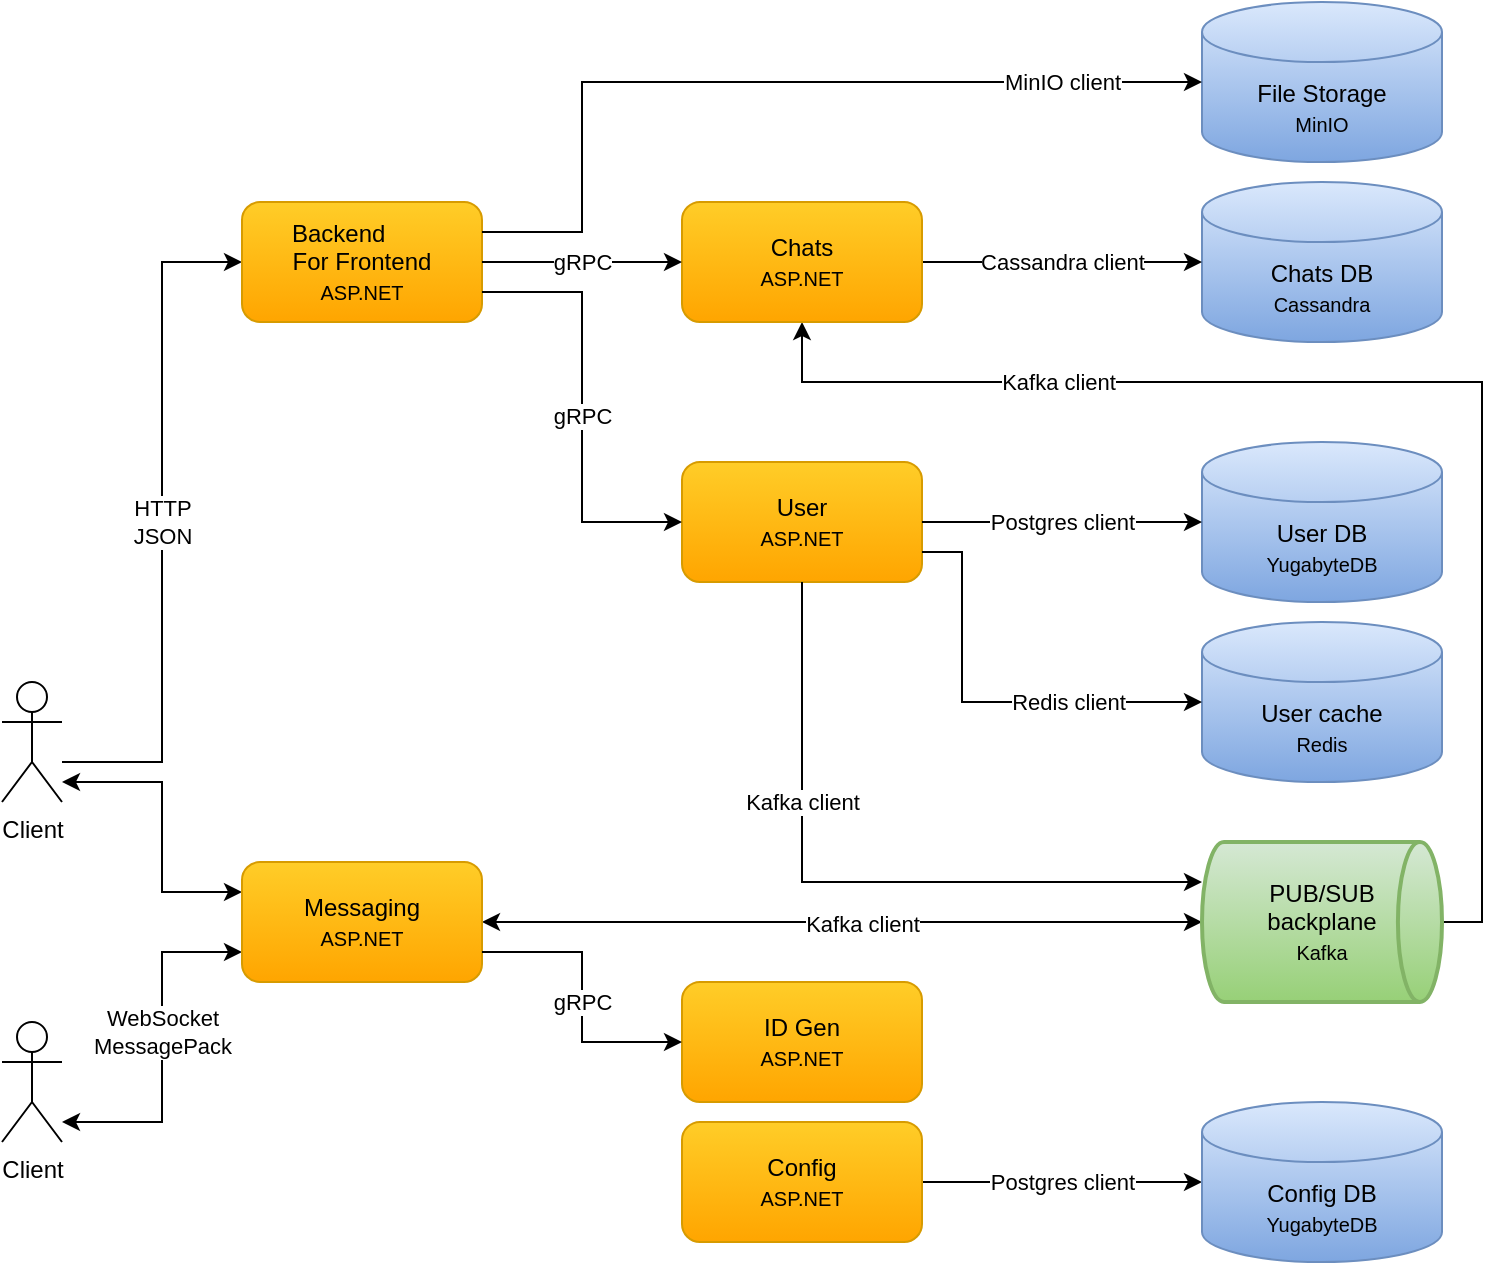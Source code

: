 <mxfile version="22.1.16" type="device">
  <diagram id="G4t1x3i_cumIOjZ8GDXV" name="Page-1">
    <mxGraphModel dx="2020" dy="1203" grid="1" gridSize="10" guides="1" tooltips="1" connect="1" arrows="1" fold="1" page="1" pageScale="1" pageWidth="850" pageHeight="1100" math="0" shadow="0">
      <root>
        <mxCell id="0" />
        <mxCell id="1" parent="0" />
        <mxCell id="9bIkWJb_8Kgto9eP_v_A-1" value="" style="edgeStyle=orthogonalEdgeStyle;rounded=0;orthogonalLoop=1;jettySize=auto;html=1;entryX=0;entryY=0.25;entryDx=0;entryDy=0;startArrow=classic;startFill=1;" parent="1" source="9bIkWJb_8Kgto9eP_v_A-3" target="9bIkWJb_8Kgto9eP_v_A-7" edge="1">
          <mxGeometry relative="1" as="geometry">
            <Array as="points">
              <mxPoint x="120" y="430" />
              <mxPoint x="120" y="485" />
            </Array>
          </mxGeometry>
        </mxCell>
        <mxCell id="9bIkWJb_8Kgto9eP_v_A-2" value="HTTP&lt;br style=&quot;border-color: var(--border-color);&quot;&gt;JSON" style="edgeStyle=orthogonalEdgeStyle;rounded=0;orthogonalLoop=1;jettySize=auto;html=1;entryX=0;entryY=0.5;entryDx=0;entryDy=0;" parent="1" source="9bIkWJb_8Kgto9eP_v_A-3" target="9bIkWJb_8Kgto9eP_v_A-18" edge="1">
          <mxGeometry relative="1" as="geometry">
            <Array as="points">
              <mxPoint x="120" y="420" />
              <mxPoint x="120" y="170" />
            </Array>
            <mxPoint as="offset" />
          </mxGeometry>
        </mxCell>
        <mxCell id="9bIkWJb_8Kgto9eP_v_A-3" value="Client" style="shape=umlActor;verticalLabelPosition=bottom;verticalAlign=top;html=1;outlineConnect=0;" parent="1" vertex="1">
          <mxGeometry x="40" y="380" width="30" height="60" as="geometry" />
        </mxCell>
        <mxCell id="9bIkWJb_8Kgto9eP_v_A-4" value="WebSocket&lt;br style=&quot;border-color: var(--border-color);&quot;&gt;MessagePack" style="edgeStyle=orthogonalEdgeStyle;rounded=0;orthogonalLoop=1;jettySize=auto;html=1;entryX=0;entryY=0.75;entryDx=0;entryDy=0;startArrow=classic;startFill=1;" parent="1" source="9bIkWJb_8Kgto9eP_v_A-5" target="9bIkWJb_8Kgto9eP_v_A-7" edge="1">
          <mxGeometry x="0.091" relative="1" as="geometry">
            <mxPoint as="offset" />
            <Array as="points">
              <mxPoint x="120" y="600" />
              <mxPoint x="120" y="515" />
            </Array>
          </mxGeometry>
        </mxCell>
        <mxCell id="9bIkWJb_8Kgto9eP_v_A-5" value="Client" style="shape=umlActor;verticalLabelPosition=bottom;verticalAlign=top;html=1;outlineConnect=0;" parent="1" vertex="1">
          <mxGeometry x="40" y="550" width="30" height="60" as="geometry" />
        </mxCell>
        <mxCell id="9bIkWJb_8Kgto9eP_v_A-6" value="&lt;span style=&quot;color: rgb(0, 0, 0); font-family: Helvetica; font-size: 11px; font-style: normal; font-variant-ligatures: normal; font-variant-caps: normal; font-weight: 400; letter-spacing: normal; orphans: 2; text-align: center; text-indent: 0px; text-transform: none; widows: 2; word-spacing: 0px; -webkit-text-stroke-width: 0px; background-color: rgb(255, 255, 255); text-decoration-thickness: initial; text-decoration-style: initial; text-decoration-color: initial; float: none; display: inline !important;&quot;&gt;Kafka client&lt;/span&gt;" style="rounded=0;orthogonalLoop=1;jettySize=auto;html=1;entryX=0;entryY=0.5;entryDx=0;entryDy=0;entryPerimeter=0;startArrow=classic;startFill=1;exitX=1;exitY=0.5;exitDx=0;exitDy=0;" parent="1" source="9bIkWJb_8Kgto9eP_v_A-7" target="9bIkWJb_8Kgto9eP_v_A-9" edge="1">
          <mxGeometry x="0.053" y="-1" relative="1" as="geometry">
            <mxPoint as="offset" />
          </mxGeometry>
        </mxCell>
        <mxCell id="9bIkWJb_8Kgto9eP_v_A-7" value="Messaging&lt;br style=&quot;border-color: var(--border-color);&quot;&gt;&lt;font style=&quot;border-color: var(--border-color); font-size: 10px;&quot;&gt;ASP.NET&lt;/font&gt;" style="rounded=1;whiteSpace=wrap;html=1;gradientColor=#ffa500;fillColor=#ffcd28;strokeColor=#d79b00;" parent="1" vertex="1">
          <mxGeometry x="160" y="470" width="120" height="60" as="geometry" />
        </mxCell>
        <mxCell id="9bIkWJb_8Kgto9eP_v_A-8" value="Kafka client" style="edgeStyle=orthogonalEdgeStyle;rounded=0;orthogonalLoop=1;jettySize=auto;html=1;entryX=0.5;entryY=1;entryDx=0;entryDy=0;exitX=1;exitY=0.5;exitDx=0;exitDy=0;exitPerimeter=0;" parent="1" source="9bIkWJb_8Kgto9eP_v_A-9" target="9bIkWJb_8Kgto9eP_v_A-15" edge="1">
          <mxGeometry x="0.522" relative="1" as="geometry">
            <mxPoint as="offset" />
            <Array as="points">
              <mxPoint x="780" y="500" />
              <mxPoint x="780" y="230" />
              <mxPoint x="440" y="230" />
            </Array>
            <mxPoint x="740" y="530" as="sourcePoint" />
          </mxGeometry>
        </mxCell>
        <mxCell id="9bIkWJb_8Kgto9eP_v_A-9" value="PUB/SUB&lt;br style=&quot;border-color: var(--border-color);&quot;&gt;backplane&lt;br style=&quot;border-color: var(--border-color);&quot;&gt;&lt;font style=&quot;border-color: var(--border-color); font-size: 10px;&quot;&gt;Kafka&lt;/font&gt;" style="strokeWidth=2;html=1;shape=mxgraph.flowchart.direct_data;whiteSpace=wrap;gradientColor=#97d077;fillColor=#d5e8d4;strokeColor=#82b366;" parent="1" vertex="1">
          <mxGeometry x="640" y="460" width="120" height="80" as="geometry" />
        </mxCell>
        <mxCell id="9bIkWJb_8Kgto9eP_v_A-10" value="Chats DB&lt;br style=&quot;border-color: var(--border-color);&quot;&gt;&lt;font style=&quot;border-color: var(--border-color); font-size: 10px;&quot;&gt;Cassandra&lt;/font&gt;" style="shape=cylinder3;whiteSpace=wrap;html=1;boundedLbl=1;backgroundOutline=1;size=15;gradientColor=#7ea6e0;fillColor=#dae8fc;strokeColor=#6c8ebf;" parent="1" vertex="1">
          <mxGeometry x="640" y="130" width="120" height="80" as="geometry" />
        </mxCell>
        <mxCell id="9bIkWJb_8Kgto9eP_v_A-11" value="&lt;span style=&quot;color: rgb(0, 0, 0); font-family: Helvetica; font-size: 11px; font-style: normal; font-variant-ligatures: normal; font-variant-caps: normal; font-weight: 400; letter-spacing: normal; orphans: 2; text-align: center; text-indent: 0px; text-transform: none; widows: 2; word-spacing: 0px; -webkit-text-stroke-width: 0px; background-color: rgb(255, 255, 255); text-decoration-thickness: initial; text-decoration-style: initial; text-decoration-color: initial; float: none; display: inline !important;&quot;&gt;Cassandra client&lt;/span&gt;" style="rounded=0;orthogonalLoop=1;jettySize=auto;html=1;entryX=0;entryY=0.5;entryDx=0;entryDy=0;entryPerimeter=0;startArrow=none;startFill=0;exitX=1;exitY=0.5;exitDx=0;exitDy=0;" parent="1" source="9bIkWJb_8Kgto9eP_v_A-15" target="9bIkWJb_8Kgto9eP_v_A-10" edge="1">
          <mxGeometry relative="1" as="geometry">
            <mxPoint x="370" y="345" as="sourcePoint" />
            <mxPoint x="600" y="490" as="targetPoint" />
            <mxPoint as="offset" />
            <Array as="points" />
          </mxGeometry>
        </mxCell>
        <mxCell id="9bIkWJb_8Kgto9eP_v_A-12" value="Postgres client" style="edgeStyle=orthogonalEdgeStyle;rounded=0;orthogonalLoop=1;jettySize=auto;html=1;entryX=0;entryY=0.5;entryDx=0;entryDy=0;entryPerimeter=0;exitX=1;exitY=0.5;exitDx=0;exitDy=0;" parent="1" source="9bIkWJb_8Kgto9eP_v_A-13" target="9bIkWJb_8Kgto9eP_v_A-14" edge="1">
          <mxGeometry relative="1" as="geometry" />
        </mxCell>
        <mxCell id="9bIkWJb_8Kgto9eP_v_A-13" value="Config&lt;br style=&quot;border-color: var(--border-color);&quot;&gt;&lt;font style=&quot;border-color: var(--border-color); font-size: 10px;&quot;&gt;ASP.NET&lt;/font&gt;" style="rounded=1;whiteSpace=wrap;html=1;gradientColor=#ffa500;fillColor=#ffcd28;strokeColor=#d79b00;" parent="1" vertex="1">
          <mxGeometry x="380" y="600" width="120" height="60" as="geometry" />
        </mxCell>
        <mxCell id="9bIkWJb_8Kgto9eP_v_A-14" value="Config DB&lt;br style=&quot;border-color: var(--border-color);&quot;&gt;&lt;span style=&quot;font-size: 10px;&quot;&gt;YugabyteDB&lt;/span&gt;" style="shape=cylinder3;whiteSpace=wrap;html=1;boundedLbl=1;backgroundOutline=1;size=15;gradientColor=#7ea6e0;fillColor=#dae8fc;strokeColor=#6c8ebf;" parent="1" vertex="1">
          <mxGeometry x="640" y="590" width="120" height="80" as="geometry" />
        </mxCell>
        <mxCell id="9bIkWJb_8Kgto9eP_v_A-15" value="Chats&lt;br style=&quot;border-color: var(--border-color);&quot;&gt;&lt;font style=&quot;border-color: var(--border-color); font-size: 10px;&quot;&gt;ASP.NET&lt;/font&gt;" style="rounded=1;whiteSpace=wrap;html=1;gradientColor=#ffa500;fillColor=#ffcd28;strokeColor=#d79b00;" parent="1" vertex="1">
          <mxGeometry x="380" y="140" width="120" height="60" as="geometry" />
        </mxCell>
        <mxCell id="9bIkWJb_8Kgto9eP_v_A-16" value="ID Gen&lt;br style=&quot;border-color: var(--border-color);&quot;&gt;&lt;font style=&quot;border-color: var(--border-color); font-size: 10px;&quot;&gt;ASP.NET&lt;/font&gt;" style="rounded=1;whiteSpace=wrap;html=1;gradientColor=#ffa500;fillColor=#ffcd28;strokeColor=#d79b00;" parent="1" vertex="1">
          <mxGeometry x="380" y="530" width="120" height="60" as="geometry" />
        </mxCell>
        <mxCell id="9bIkWJb_8Kgto9eP_v_A-17" value="gRPC" style="endArrow=classic;html=1;exitX=1;exitY=0.75;exitDx=0;exitDy=0;entryX=0;entryY=0.5;entryDx=0;entryDy=0;rounded=0;edgeStyle=orthogonalEdgeStyle;" parent="1" source="9bIkWJb_8Kgto9eP_v_A-7" target="9bIkWJb_8Kgto9eP_v_A-16" edge="1">
          <mxGeometry x="0.03" width="50" height="50" relative="1" as="geometry">
            <mxPoint x="530" y="315" as="sourcePoint" />
            <mxPoint x="290" y="505" as="targetPoint" />
            <mxPoint as="offset" />
          </mxGeometry>
        </mxCell>
        <mxCell id="9bIkWJb_8Kgto9eP_v_A-18" value="Backend&amp;nbsp; &amp;nbsp; &amp;nbsp; &amp;nbsp;&lt;br style=&quot;border-color: var(--border-color);&quot;&gt;For Frontend&lt;br style=&quot;border-color: var(--border-color);&quot;&gt;&lt;font style=&quot;border-color: var(--border-color); font-size: 10px;&quot;&gt;ASP.NET&lt;/font&gt;" style="rounded=1;whiteSpace=wrap;html=1;gradientColor=#ffa500;fillColor=#ffcd28;strokeColor=#d79b00;" parent="1" vertex="1">
          <mxGeometry x="160" y="140" width="120" height="60" as="geometry" />
        </mxCell>
        <mxCell id="9bIkWJb_8Kgto9eP_v_A-23" value="gRPC" style="endArrow=classic;html=1;exitX=1;exitY=0.5;exitDx=0;exitDy=0;entryX=0;entryY=0.5;entryDx=0;entryDy=0;rounded=0;edgeStyle=orthogonalEdgeStyle;" parent="1" source="9bIkWJb_8Kgto9eP_v_A-18" target="9bIkWJb_8Kgto9eP_v_A-15" edge="1">
          <mxGeometry width="50" height="50" relative="1" as="geometry">
            <mxPoint x="290" y="515" as="sourcePoint" />
            <mxPoint x="370" y="580" as="targetPoint" />
            <mxPoint as="offset" />
            <Array as="points">
              <mxPoint x="310" y="170" />
              <mxPoint x="310" y="170" />
            </Array>
          </mxGeometry>
        </mxCell>
        <mxCell id="9bIkWJb_8Kgto9eP_v_A-25" value="User&lt;br style=&quot;border-color: var(--border-color);&quot;&gt;&lt;font style=&quot;border-color: var(--border-color); font-size: 10px;&quot;&gt;ASP.NET&lt;/font&gt;" style="rounded=1;whiteSpace=wrap;html=1;gradientColor=#ffa500;fillColor=#ffcd28;strokeColor=#d79b00;" parent="1" vertex="1">
          <mxGeometry x="380" y="270" width="120" height="60" as="geometry" />
        </mxCell>
        <mxCell id="9bIkWJb_8Kgto9eP_v_A-26" value="User DB&lt;br style=&quot;border-color: var(--border-color);&quot;&gt;&lt;font style=&quot;border-color: var(--border-color); font-size: 10px;&quot;&gt;YugabyteDB&lt;/font&gt;" style="shape=cylinder3;whiteSpace=wrap;html=1;boundedLbl=1;backgroundOutline=1;size=15;gradientColor=#7ea6e0;fillColor=#dae8fc;strokeColor=#6c8ebf;" parent="1" vertex="1">
          <mxGeometry x="640" y="260" width="120" height="80" as="geometry" />
        </mxCell>
        <mxCell id="9bIkWJb_8Kgto9eP_v_A-27" value="&lt;font style=&quot;font-size: 11px&quot;&gt;Postgres client&lt;br&gt;&lt;/font&gt;" style="rounded=0;orthogonalLoop=1;jettySize=auto;html=1;entryX=0;entryY=0.5;entryDx=0;entryDy=0;entryPerimeter=0;startArrow=none;startFill=0;exitX=1;exitY=0.5;exitDx=0;exitDy=0;edgeStyle=orthogonalEdgeStyle;" parent="1" source="9bIkWJb_8Kgto9eP_v_A-25" target="9bIkWJb_8Kgto9eP_v_A-26" edge="1">
          <mxGeometry relative="1" as="geometry">
            <mxPoint x="500" y="130" as="sourcePoint" />
            <mxPoint x="570" y="180" as="targetPoint" />
            <mxPoint as="offset" />
          </mxGeometry>
        </mxCell>
        <mxCell id="9bIkWJb_8Kgto9eP_v_A-28" value="&lt;span style=&quot;color: rgb(0, 0, 0); font-family: Helvetica; font-size: 11px; font-style: normal; font-variant-ligatures: normal; font-variant-caps: normal; font-weight: 400; letter-spacing: normal; orphans: 2; text-align: center; text-indent: 0px; text-transform: none; widows: 2; word-spacing: 0px; -webkit-text-stroke-width: 0px; background-color: rgb(255, 255, 255); text-decoration-thickness: initial; text-decoration-style: initial; text-decoration-color: initial; float: none; display: inline !important;&quot;&gt;gRPC&lt;/span&gt;" style="endArrow=classic;html=1;entryX=0;entryY=0.5;entryDx=0;entryDy=0;exitX=1;exitY=0.75;exitDx=0;exitDy=0;rounded=0;edgeStyle=orthogonalEdgeStyle;" parent="1" source="9bIkWJb_8Kgto9eP_v_A-18" target="9bIkWJb_8Kgto9eP_v_A-25" edge="1">
          <mxGeometry x="0.035" width="50" height="50" relative="1" as="geometry">
            <mxPoint x="290" y="110" as="sourcePoint" />
            <mxPoint x="390" y="360" as="targetPoint" />
            <mxPoint as="offset" />
            <Array as="points">
              <mxPoint x="330" y="185" />
              <mxPoint x="330" y="300" />
            </Array>
          </mxGeometry>
        </mxCell>
        <mxCell id="9bIkWJb_8Kgto9eP_v_A-29" value="User cache&lt;br style=&quot;border-color: var(--border-color);&quot;&gt;&lt;font style=&quot;border-color: var(--border-color); font-size: 10px;&quot;&gt;Redis&lt;/font&gt;" style="shape=cylinder3;whiteSpace=wrap;html=1;boundedLbl=1;backgroundOutline=1;size=15;gradientColor=#7ea6e0;fillColor=#dae8fc;strokeColor=#6c8ebf;" parent="1" vertex="1">
          <mxGeometry x="640" y="350" width="120" height="80" as="geometry" />
        </mxCell>
        <mxCell id="9bIkWJb_8Kgto9eP_v_A-30" value="Redis client" style="rounded=0;orthogonalLoop=1;jettySize=auto;html=1;entryX=0;entryY=0.5;entryDx=0;entryDy=0;entryPerimeter=0;exitX=1;exitY=0.75;exitDx=0;exitDy=0;edgeStyle=orthogonalEdgeStyle;" parent="1" source="9bIkWJb_8Kgto9eP_v_A-25" target="9bIkWJb_8Kgto9eP_v_A-29" edge="1">
          <mxGeometry x="0.378" relative="1" as="geometry">
            <mxPoint x="490" y="220" as="sourcePoint" />
            <mxPoint x="590" y="240" as="targetPoint" />
            <mxPoint as="offset" />
            <Array as="points">
              <mxPoint x="520" y="315" />
              <mxPoint x="520" y="390" />
            </Array>
          </mxGeometry>
        </mxCell>
        <mxCell id="9bIkWJb_8Kgto9eP_v_A-32" value="Kafka client" style="endArrow=classic;html=1;rounded=0;edgeStyle=orthogonalEdgeStyle;exitX=0.5;exitY=1;exitDx=0;exitDy=0;" parent="1" source="9bIkWJb_8Kgto9eP_v_A-25" target="9bIkWJb_8Kgto9eP_v_A-9" edge="1">
          <mxGeometry x="-0.371" width="50" height="50" relative="1" as="geometry">
            <mxPoint x="310" y="420" as="sourcePoint" />
            <mxPoint x="610" y="480" as="targetPoint" />
            <mxPoint as="offset" />
            <Array as="points">
              <mxPoint x="440" y="480" />
            </Array>
          </mxGeometry>
        </mxCell>
        <mxCell id="ir3zgYk7Y91DdIQmxxfq-1" value="File Storage&lt;br style=&quot;border-color: var(--border-color);&quot;&gt;&lt;font style=&quot;border-color: var(--border-color); font-size: 10px;&quot;&gt;MinIO&lt;/font&gt;" style="shape=cylinder3;whiteSpace=wrap;html=1;boundedLbl=1;backgroundOutline=1;size=15;gradientColor=#7ea6e0;fillColor=#dae8fc;strokeColor=#6c8ebf;" parent="1" vertex="1">
          <mxGeometry x="640" y="40" width="120" height="80" as="geometry" />
        </mxCell>
        <mxCell id="ir3zgYk7Y91DdIQmxxfq-2" value="MinIO client" style="edgeStyle=orthogonalEdgeStyle;rounded=0;orthogonalLoop=1;jettySize=auto;html=1;entryX=0;entryY=0.5;entryDx=0;entryDy=0;entryPerimeter=0;exitX=1;exitY=0.25;exitDx=0;exitDy=0;" parent="1" source="9bIkWJb_8Kgto9eP_v_A-18" target="ir3zgYk7Y91DdIQmxxfq-1" edge="1">
          <mxGeometry x="0.678" relative="1" as="geometry">
            <Array as="points">
              <mxPoint x="330" y="155" />
              <mxPoint x="330" y="80" />
            </Array>
            <mxPoint as="offset" />
          </mxGeometry>
        </mxCell>
      </root>
    </mxGraphModel>
  </diagram>
</mxfile>
